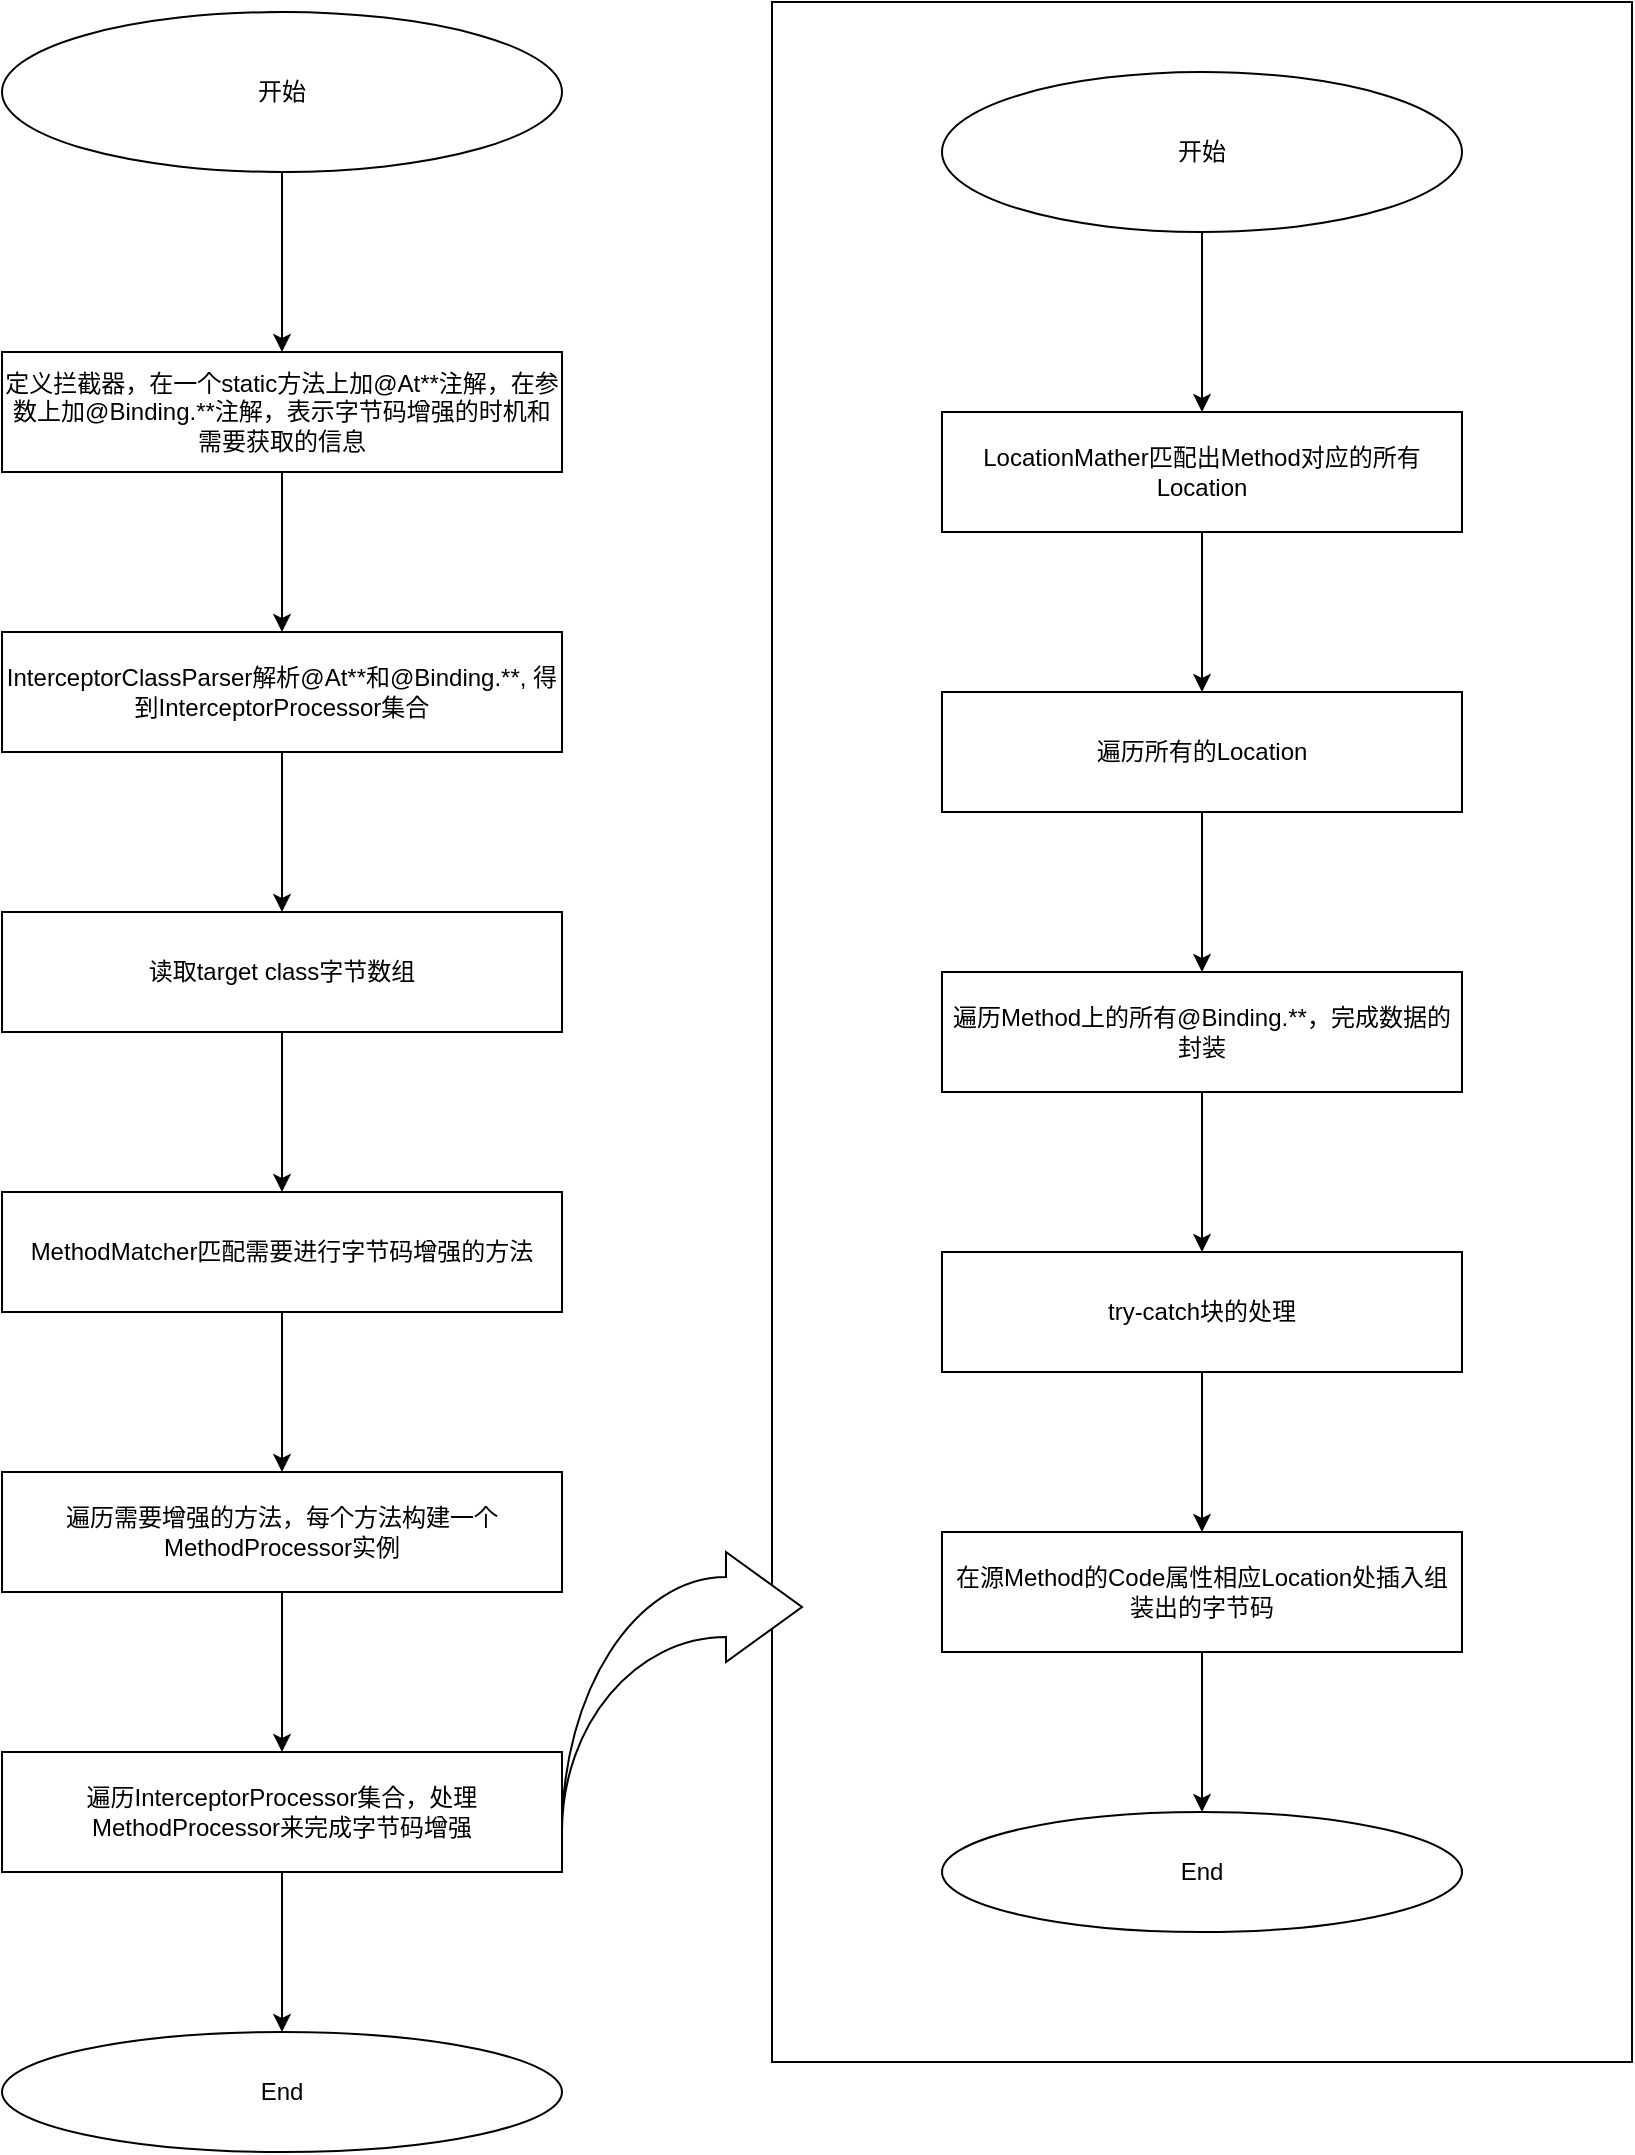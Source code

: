 <mxfile version="18.1.2" type="device"><diagram id="VOsdzeP7_f0jfw9m6IH-" name="Page-1"><mxGraphModel dx="1185" dy="662" grid="1" gridSize="10" guides="1" tooltips="1" connect="1" arrows="1" fold="1" page="1" pageScale="1" pageWidth="827" pageHeight="1169" math="0" shadow="0"><root><mxCell id="0"/><mxCell id="1" parent="0"/><mxCell id="cx40hg_Ex-AXdywlJPuG-38" value="" style="rounded=0;whiteSpace=wrap;html=1;" parent="1" vertex="1"><mxGeometry x="385" y="35" width="430" height="1030" as="geometry"/></mxCell><mxCell id="cx40hg_Ex-AXdywlJPuG-3" value="" style="edgeStyle=orthogonalEdgeStyle;rounded=0;orthogonalLoop=1;jettySize=auto;html=1;" parent="1" source="cx40hg_Ex-AXdywlJPuG-1" target="cx40hg_Ex-AXdywlJPuG-2" edge="1"><mxGeometry relative="1" as="geometry"/></mxCell><mxCell id="cx40hg_Ex-AXdywlJPuG-1" value="开始" style="ellipse;whiteSpace=wrap;html=1;" parent="1" vertex="1"><mxGeometry x="80" y="40" width="120" height="80" as="geometry"/></mxCell><mxCell id="cx40hg_Ex-AXdywlJPuG-5" value="" style="edgeStyle=orthogonalEdgeStyle;rounded=0;orthogonalLoop=1;jettySize=auto;html=1;" parent="1" source="cx40hg_Ex-AXdywlJPuG-2" target="cx40hg_Ex-AXdywlJPuG-4" edge="1"><mxGeometry relative="1" as="geometry"/></mxCell><mxCell id="cx40hg_Ex-AXdywlJPuG-2" value="定义拦截器，在一个static方法上加@At**注解，在参数上加@Binding.**注解，表示字节码增强的时机和需要获取的信息" style="whiteSpace=wrap;html=1;" parent="1" vertex="1"><mxGeometry y="210" width="280" height="60" as="geometry"/></mxCell><mxCell id="cx40hg_Ex-AXdywlJPuG-9" value="" style="edgeStyle=orthogonalEdgeStyle;rounded=0;orthogonalLoop=1;jettySize=auto;html=1;" parent="1" source="cx40hg_Ex-AXdywlJPuG-4" target="cx40hg_Ex-AXdywlJPuG-8" edge="1"><mxGeometry relative="1" as="geometry"/></mxCell><mxCell id="cx40hg_Ex-AXdywlJPuG-4" value="InterceptorClassParser解析@At**和@Binding.**, 得到InterceptorProcessor集合" style="whiteSpace=wrap;html=1;" parent="1" vertex="1"><mxGeometry y="350" width="280" height="60" as="geometry"/></mxCell><mxCell id="cx40hg_Ex-AXdywlJPuG-11" value="" style="edgeStyle=orthogonalEdgeStyle;rounded=0;orthogonalLoop=1;jettySize=auto;html=1;" parent="1" source="cx40hg_Ex-AXdywlJPuG-8" target="cx40hg_Ex-AXdywlJPuG-10" edge="1"><mxGeometry relative="1" as="geometry"/></mxCell><mxCell id="cx40hg_Ex-AXdywlJPuG-8" value="读取target class字节数组" style="whiteSpace=wrap;html=1;" parent="1" vertex="1"><mxGeometry y="490" width="280" height="60" as="geometry"/></mxCell><mxCell id="cx40hg_Ex-AXdywlJPuG-13" value="" style="edgeStyle=orthogonalEdgeStyle;rounded=0;orthogonalLoop=1;jettySize=auto;html=1;" parent="1" source="cx40hg_Ex-AXdywlJPuG-10" target="cx40hg_Ex-AXdywlJPuG-12" edge="1"><mxGeometry relative="1" as="geometry"/></mxCell><mxCell id="cx40hg_Ex-AXdywlJPuG-10" value="MethodMatcher匹配需要进行字节码增强的方法" style="whiteSpace=wrap;html=1;" parent="1" vertex="1"><mxGeometry y="630" width="280" height="60" as="geometry"/></mxCell><mxCell id="cx40hg_Ex-AXdywlJPuG-15" value="" style="edgeStyle=orthogonalEdgeStyle;rounded=0;orthogonalLoop=1;jettySize=auto;html=1;" parent="1" source="cx40hg_Ex-AXdywlJPuG-12" target="cx40hg_Ex-AXdywlJPuG-14" edge="1"><mxGeometry relative="1" as="geometry"/></mxCell><mxCell id="cx40hg_Ex-AXdywlJPuG-12" value="遍历需要增强的方法，每个方法构建一个MethodProcessor实例" style="whiteSpace=wrap;html=1;" parent="1" vertex="1"><mxGeometry y="770" width="280" height="60" as="geometry"/></mxCell><mxCell id="cx40hg_Ex-AXdywlJPuG-23" value="" style="edgeStyle=orthogonalEdgeStyle;rounded=0;orthogonalLoop=1;jettySize=auto;html=1;" parent="1" source="cx40hg_Ex-AXdywlJPuG-14" target="cx40hg_Ex-AXdywlJPuG-22" edge="1"><mxGeometry relative="1" as="geometry"/></mxCell><mxCell id="cx40hg_Ex-AXdywlJPuG-14" value="遍历InterceptorProcessor集合，处理MethodProcessor来完成字节码增强" style="whiteSpace=wrap;html=1;" parent="1" vertex="1"><mxGeometry y="910" width="280" height="60" as="geometry"/></mxCell><mxCell id="cx40hg_Ex-AXdywlJPuG-22" value="End" style="ellipse;whiteSpace=wrap;html=1;" parent="1" vertex="1"><mxGeometry y="1050" width="280" height="60" as="geometry"/></mxCell><mxCell id="cx40hg_Ex-AXdywlJPuG-26" value="" style="edgeStyle=orthogonalEdgeStyle;rounded=0;orthogonalLoop=1;jettySize=auto;html=1;" parent="1" source="cx40hg_Ex-AXdywlJPuG-24" target="cx40hg_Ex-AXdywlJPuG-25" edge="1"><mxGeometry relative="1" as="geometry"/></mxCell><mxCell id="cx40hg_Ex-AXdywlJPuG-24" value="开始" style="ellipse;whiteSpace=wrap;html=1;" parent="1" vertex="1"><mxGeometry x="470" y="70" width="260" height="80" as="geometry"/></mxCell><mxCell id="cx40hg_Ex-AXdywlJPuG-28" value="" style="edgeStyle=orthogonalEdgeStyle;rounded=0;orthogonalLoop=1;jettySize=auto;html=1;" parent="1" source="cx40hg_Ex-AXdywlJPuG-25" target="cx40hg_Ex-AXdywlJPuG-27" edge="1"><mxGeometry relative="1" as="geometry"/></mxCell><mxCell id="cx40hg_Ex-AXdywlJPuG-25" value="LocationMather匹配出Method对应的所有Location" style="whiteSpace=wrap;html=1;" parent="1" vertex="1"><mxGeometry x="470" y="240" width="260" height="60" as="geometry"/></mxCell><mxCell id="cx40hg_Ex-AXdywlJPuG-30" value="" style="edgeStyle=orthogonalEdgeStyle;rounded=0;orthogonalLoop=1;jettySize=auto;html=1;" parent="1" source="cx40hg_Ex-AXdywlJPuG-27" target="cx40hg_Ex-AXdywlJPuG-29" edge="1"><mxGeometry relative="1" as="geometry"/></mxCell><mxCell id="cx40hg_Ex-AXdywlJPuG-27" value="遍历所有的Location" style="whiteSpace=wrap;html=1;" parent="1" vertex="1"><mxGeometry x="470" y="380" width="260" height="60" as="geometry"/></mxCell><mxCell id="cx40hg_Ex-AXdywlJPuG-32" value="" style="edgeStyle=orthogonalEdgeStyle;rounded=0;orthogonalLoop=1;jettySize=auto;html=1;" parent="1" source="cx40hg_Ex-AXdywlJPuG-29" target="cx40hg_Ex-AXdywlJPuG-31" edge="1"><mxGeometry relative="1" as="geometry"/></mxCell><mxCell id="cx40hg_Ex-AXdywlJPuG-29" value="遍历Method上的所有@Binding.**，完成数据的封装" style="whiteSpace=wrap;html=1;" parent="1" vertex="1"><mxGeometry x="470" y="520" width="260" height="60" as="geometry"/></mxCell><mxCell id="cx40hg_Ex-AXdywlJPuG-34" value="" style="edgeStyle=orthogonalEdgeStyle;rounded=0;orthogonalLoop=1;jettySize=auto;html=1;" parent="1" source="cx40hg_Ex-AXdywlJPuG-31" target="cx40hg_Ex-AXdywlJPuG-33" edge="1"><mxGeometry relative="1" as="geometry"/></mxCell><mxCell id="cx40hg_Ex-AXdywlJPuG-31" value="try-catch块的处理" style="whiteSpace=wrap;html=1;" parent="1" vertex="1"><mxGeometry x="470" y="660" width="260" height="60" as="geometry"/></mxCell><mxCell id="cx40hg_Ex-AXdywlJPuG-36" value="" style="edgeStyle=orthogonalEdgeStyle;rounded=0;orthogonalLoop=1;jettySize=auto;html=1;" parent="1" source="cx40hg_Ex-AXdywlJPuG-33" target="cx40hg_Ex-AXdywlJPuG-35" edge="1"><mxGeometry relative="1" as="geometry"/></mxCell><mxCell id="cx40hg_Ex-AXdywlJPuG-33" value="在源Method的Code属性相应Location处插入组装出的字节码" style="whiteSpace=wrap;html=1;" parent="1" vertex="1"><mxGeometry x="470" y="800" width="260" height="60" as="geometry"/></mxCell><mxCell id="cx40hg_Ex-AXdywlJPuG-35" value="End" style="ellipse;whiteSpace=wrap;html=1;" parent="1" vertex="1"><mxGeometry x="470" y="940" width="260" height="60" as="geometry"/></mxCell><mxCell id="cx40hg_Ex-AXdywlJPuG-37" value="开始" style="ellipse;whiteSpace=wrap;html=1;" parent="1" vertex="1"><mxGeometry y="40" width="280" height="80" as="geometry"/></mxCell><mxCell id="cx40hg_Ex-AXdywlJPuG-40" value="" style="html=1;shadow=0;dashed=0;align=center;verticalAlign=middle;shape=mxgraph.arrows2.jumpInArrow;dy=15;dx=38;arrowHead=55;" parent="1" vertex="1"><mxGeometry x="280" y="810" width="120" height="140" as="geometry"/></mxCell></root></mxGraphModel></diagram></mxfile>